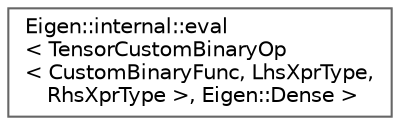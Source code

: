 digraph "类继承关系图"
{
 // LATEX_PDF_SIZE
  bgcolor="transparent";
  edge [fontname=Helvetica,fontsize=10,labelfontname=Helvetica,labelfontsize=10];
  node [fontname=Helvetica,fontsize=10,shape=box,height=0.2,width=0.4];
  rankdir="LR";
  Node0 [id="Node000000",label="Eigen::internal::eval\l\< TensorCustomBinaryOp\l\< CustomBinaryFunc, LhsXprType,\l RhsXprType \>, Eigen::Dense \>",height=0.2,width=0.4,color="grey40", fillcolor="white", style="filled",URL="$struct_eigen_1_1internal_1_1eval_3_01_tensor_custom_binary_op_3_01_custom_binary_func_00_01_lhs_0b3fac7023a8693ad10b9b9dcfd17f7c.html",tooltip=" "];
}
